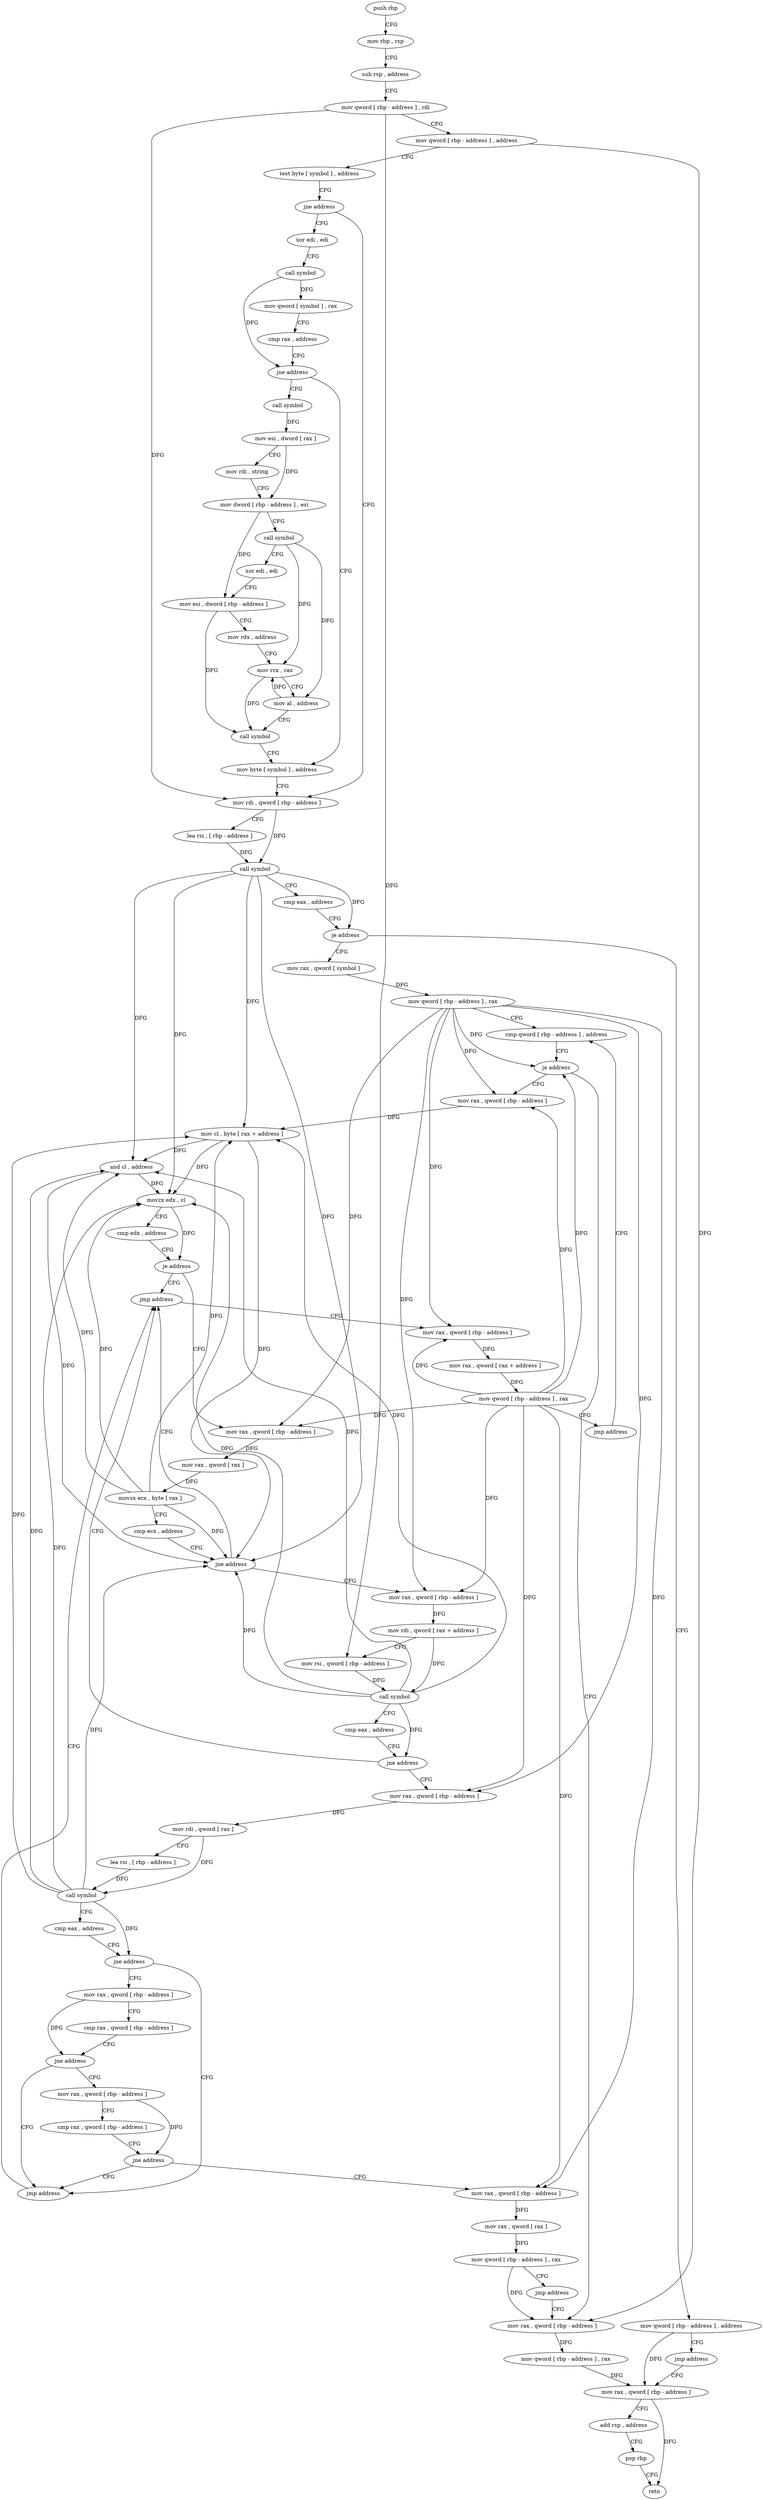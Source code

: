 digraph "func" {
"4215648" [label = "push rbp" ]
"4215649" [label = "mov rbp , rsp" ]
"4215652" [label = "sub rsp , address" ]
"4215659" [label = "mov qword [ rbp - address ] , rdi" ]
"4215663" [label = "mov qword [ rbp - address ] , address" ]
"4215671" [label = "test byte [ symbol ] , address" ]
"4215679" [label = "jne address" ]
"4215774" [label = "mov rdi , qword [ rbp - address ]" ]
"4215685" [label = "xor edi , edi" ]
"4215778" [label = "lea rsi , [ rbp - address ]" ]
"4215785" [label = "call symbol" ]
"4215790" [label = "cmp eax , address" ]
"4215793" [label = "je address" ]
"4215812" [label = "mov rax , qword [ symbol ]" ]
"4215799" [label = "mov qword [ rbp - address ] , address" ]
"4215687" [label = "call symbol" ]
"4215692" [label = "mov qword [ symbol ] , rax" ]
"4215700" [label = "cmp rax , address" ]
"4215704" [label = "jne address" ]
"4215766" [label = "mov byte [ symbol ] , address" ]
"4215710" [label = "call symbol" ]
"4215820" [label = "mov qword [ rbp - address ] , rax" ]
"4215827" [label = "cmp qword [ rbp - address ] , address" ]
"4215807" [label = "jmp address" ]
"4216048" [label = "mov rax , qword [ rbp - address ]" ]
"4215715" [label = "mov esi , dword [ rax ]" ]
"4215717" [label = "mov rdi , string" ]
"4215727" [label = "mov dword [ rbp - address ] , esi" ]
"4215733" [label = "call symbol" ]
"4215738" [label = "xor edi , edi" ]
"4215740" [label = "mov esi , dword [ rbp - address ]" ]
"4215746" [label = "mov rdx , address" ]
"4215756" [label = "mov rcx , rax" ]
"4215759" [label = "mov al , address" ]
"4215761" [label = "call symbol" ]
"4216040" [label = "mov rax , qword [ rbp - address ]" ]
"4216044" [label = "mov qword [ rbp - address ] , rax" ]
"4215841" [label = "mov rax , qword [ rbp - address ]" ]
"4215848" [label = "mov cl , byte [ rax + address ]" ]
"4215851" [label = "and cl , address" ]
"4215854" [label = "movzx edx , cl" ]
"4215857" [label = "cmp edx , address" ]
"4215860" [label = "je address" ]
"4216012" [label = "jmp address" ]
"4215866" [label = "mov rax , qword [ rbp - address ]" ]
"4216052" [label = "add rsp , address" ]
"4216059" [label = "pop rbp" ]
"4216060" [label = "retn" ]
"4216017" [label = "mov rax , qword [ rbp - address ]" ]
"4215873" [label = "mov rax , qword [ rax ]" ]
"4215876" [label = "movsx ecx , byte [ rax ]" ]
"4215879" [label = "cmp ecx , address" ]
"4215882" [label = "jne address" ]
"4215888" [label = "mov rax , qword [ rbp - address ]" ]
"4216024" [label = "mov rax , qword [ rax + address ]" ]
"4216028" [label = "mov qword [ rbp - address ] , rax" ]
"4216035" [label = "jmp address" ]
"4215895" [label = "mov rdi , qword [ rax + address ]" ]
"4215899" [label = "mov rsi , qword [ rbp - address ]" ]
"4215903" [label = "call symbol" ]
"4215908" [label = "cmp eax , address" ]
"4215911" [label = "jne address" ]
"4215917" [label = "mov rax , qword [ rbp - address ]" ]
"4215835" [label = "je address" ]
"4215924" [label = "mov rdi , qword [ rax ]" ]
"4215927" [label = "lea rsi , [ rbp - address ]" ]
"4215934" [label = "call symbol" ]
"4215939" [label = "cmp eax , address" ]
"4215942" [label = "jne address" ]
"4216007" [label = "jmp address" ]
"4215948" [label = "mov rax , qword [ rbp - address ]" ]
"4215955" [label = "cmp rax , qword [ rbp - address ]" ]
"4215962" [label = "jne address" ]
"4215968" [label = "mov rax , qword [ rbp - address ]" ]
"4215975" [label = "cmp rax , qword [ rbp - address ]" ]
"4215982" [label = "jne address" ]
"4215988" [label = "mov rax , qword [ rbp - address ]" ]
"4215995" [label = "mov rax , qword [ rax ]" ]
"4215998" [label = "mov qword [ rbp - address ] , rax" ]
"4216002" [label = "jmp address" ]
"4215648" -> "4215649" [ label = "CFG" ]
"4215649" -> "4215652" [ label = "CFG" ]
"4215652" -> "4215659" [ label = "CFG" ]
"4215659" -> "4215663" [ label = "CFG" ]
"4215659" -> "4215774" [ label = "DFG" ]
"4215659" -> "4215899" [ label = "DFG" ]
"4215663" -> "4215671" [ label = "CFG" ]
"4215663" -> "4216040" [ label = "DFG" ]
"4215671" -> "4215679" [ label = "CFG" ]
"4215679" -> "4215774" [ label = "CFG" ]
"4215679" -> "4215685" [ label = "CFG" ]
"4215774" -> "4215778" [ label = "CFG" ]
"4215774" -> "4215785" [ label = "DFG" ]
"4215685" -> "4215687" [ label = "CFG" ]
"4215778" -> "4215785" [ label = "DFG" ]
"4215785" -> "4215790" [ label = "CFG" ]
"4215785" -> "4215793" [ label = "DFG" ]
"4215785" -> "4215848" [ label = "DFG" ]
"4215785" -> "4215851" [ label = "DFG" ]
"4215785" -> "4215854" [ label = "DFG" ]
"4215785" -> "4215882" [ label = "DFG" ]
"4215790" -> "4215793" [ label = "CFG" ]
"4215793" -> "4215812" [ label = "CFG" ]
"4215793" -> "4215799" [ label = "CFG" ]
"4215812" -> "4215820" [ label = "DFG" ]
"4215799" -> "4215807" [ label = "CFG" ]
"4215799" -> "4216048" [ label = "DFG" ]
"4215687" -> "4215692" [ label = "DFG" ]
"4215687" -> "4215704" [ label = "DFG" ]
"4215692" -> "4215700" [ label = "CFG" ]
"4215700" -> "4215704" [ label = "CFG" ]
"4215704" -> "4215766" [ label = "CFG" ]
"4215704" -> "4215710" [ label = "CFG" ]
"4215766" -> "4215774" [ label = "CFG" ]
"4215710" -> "4215715" [ label = "DFG" ]
"4215820" -> "4215827" [ label = "CFG" ]
"4215820" -> "4215835" [ label = "DFG" ]
"4215820" -> "4215841" [ label = "DFG" ]
"4215820" -> "4215866" [ label = "DFG" ]
"4215820" -> "4216017" [ label = "DFG" ]
"4215820" -> "4215888" [ label = "DFG" ]
"4215820" -> "4215917" [ label = "DFG" ]
"4215820" -> "4215988" [ label = "DFG" ]
"4215827" -> "4215835" [ label = "CFG" ]
"4215807" -> "4216048" [ label = "CFG" ]
"4216048" -> "4216052" [ label = "CFG" ]
"4216048" -> "4216060" [ label = "DFG" ]
"4215715" -> "4215717" [ label = "CFG" ]
"4215715" -> "4215727" [ label = "DFG" ]
"4215717" -> "4215727" [ label = "CFG" ]
"4215727" -> "4215733" [ label = "CFG" ]
"4215727" -> "4215740" [ label = "DFG" ]
"4215733" -> "4215738" [ label = "CFG" ]
"4215733" -> "4215756" [ label = "DFG" ]
"4215733" -> "4215759" [ label = "DFG" ]
"4215738" -> "4215740" [ label = "CFG" ]
"4215740" -> "4215746" [ label = "CFG" ]
"4215740" -> "4215761" [ label = "DFG" ]
"4215746" -> "4215756" [ label = "CFG" ]
"4215756" -> "4215759" [ label = "CFG" ]
"4215756" -> "4215761" [ label = "DFG" ]
"4215759" -> "4215761" [ label = "CFG" ]
"4215759" -> "4215756" [ label = "DFG" ]
"4215761" -> "4215766" [ label = "CFG" ]
"4216040" -> "4216044" [ label = "DFG" ]
"4216044" -> "4216048" [ label = "DFG" ]
"4215841" -> "4215848" [ label = "DFG" ]
"4215848" -> "4215851" [ label = "DFG" ]
"4215848" -> "4215854" [ label = "DFG" ]
"4215848" -> "4215882" [ label = "DFG" ]
"4215851" -> "4215854" [ label = "DFG" ]
"4215851" -> "4215882" [ label = "DFG" ]
"4215854" -> "4215857" [ label = "CFG" ]
"4215854" -> "4215860" [ label = "DFG" ]
"4215857" -> "4215860" [ label = "CFG" ]
"4215860" -> "4216012" [ label = "CFG" ]
"4215860" -> "4215866" [ label = "CFG" ]
"4216012" -> "4216017" [ label = "CFG" ]
"4215866" -> "4215873" [ label = "DFG" ]
"4216052" -> "4216059" [ label = "CFG" ]
"4216059" -> "4216060" [ label = "CFG" ]
"4216017" -> "4216024" [ label = "DFG" ]
"4215873" -> "4215876" [ label = "DFG" ]
"4215876" -> "4215879" [ label = "CFG" ]
"4215876" -> "4215851" [ label = "DFG" ]
"4215876" -> "4215854" [ label = "DFG" ]
"4215876" -> "4215848" [ label = "DFG" ]
"4215876" -> "4215882" [ label = "DFG" ]
"4215879" -> "4215882" [ label = "CFG" ]
"4215882" -> "4216012" [ label = "CFG" ]
"4215882" -> "4215888" [ label = "CFG" ]
"4215888" -> "4215895" [ label = "DFG" ]
"4216024" -> "4216028" [ label = "DFG" ]
"4216028" -> "4216035" [ label = "CFG" ]
"4216028" -> "4215835" [ label = "DFG" ]
"4216028" -> "4215841" [ label = "DFG" ]
"4216028" -> "4215866" [ label = "DFG" ]
"4216028" -> "4216017" [ label = "DFG" ]
"4216028" -> "4215888" [ label = "DFG" ]
"4216028" -> "4215917" [ label = "DFG" ]
"4216028" -> "4215988" [ label = "DFG" ]
"4216035" -> "4215827" [ label = "CFG" ]
"4215895" -> "4215899" [ label = "CFG" ]
"4215895" -> "4215903" [ label = "DFG" ]
"4215899" -> "4215903" [ label = "DFG" ]
"4215903" -> "4215908" [ label = "CFG" ]
"4215903" -> "4215851" [ label = "DFG" ]
"4215903" -> "4215854" [ label = "DFG" ]
"4215903" -> "4215882" [ label = "DFG" ]
"4215903" -> "4215911" [ label = "DFG" ]
"4215903" -> "4215848" [ label = "DFG" ]
"4215908" -> "4215911" [ label = "CFG" ]
"4215911" -> "4216012" [ label = "CFG" ]
"4215911" -> "4215917" [ label = "CFG" ]
"4215917" -> "4215924" [ label = "DFG" ]
"4215835" -> "4216040" [ label = "CFG" ]
"4215835" -> "4215841" [ label = "CFG" ]
"4215924" -> "4215927" [ label = "CFG" ]
"4215924" -> "4215934" [ label = "DFG" ]
"4215927" -> "4215934" [ label = "DFG" ]
"4215934" -> "4215939" [ label = "CFG" ]
"4215934" -> "4215851" [ label = "DFG" ]
"4215934" -> "4215854" [ label = "DFG" ]
"4215934" -> "4215882" [ label = "DFG" ]
"4215934" -> "4215942" [ label = "DFG" ]
"4215934" -> "4215848" [ label = "DFG" ]
"4215939" -> "4215942" [ label = "CFG" ]
"4215942" -> "4216007" [ label = "CFG" ]
"4215942" -> "4215948" [ label = "CFG" ]
"4216007" -> "4216012" [ label = "CFG" ]
"4215948" -> "4215955" [ label = "CFG" ]
"4215948" -> "4215962" [ label = "DFG" ]
"4215955" -> "4215962" [ label = "CFG" ]
"4215962" -> "4216007" [ label = "CFG" ]
"4215962" -> "4215968" [ label = "CFG" ]
"4215968" -> "4215975" [ label = "CFG" ]
"4215968" -> "4215982" [ label = "DFG" ]
"4215975" -> "4215982" [ label = "CFG" ]
"4215982" -> "4216007" [ label = "CFG" ]
"4215982" -> "4215988" [ label = "CFG" ]
"4215988" -> "4215995" [ label = "DFG" ]
"4215995" -> "4215998" [ label = "DFG" ]
"4215998" -> "4216002" [ label = "CFG" ]
"4215998" -> "4216040" [ label = "DFG" ]
"4216002" -> "4216040" [ label = "CFG" ]
}
